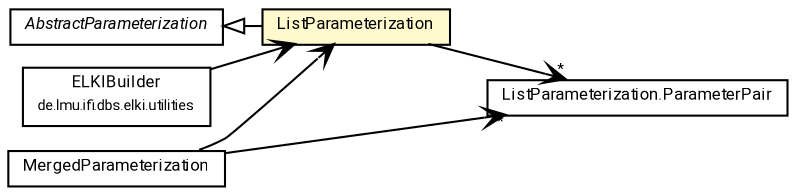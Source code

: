 #!/usr/local/bin/dot
#
# Class diagram 
# Generated by UMLGraph version R5_7_2-60-g0e99a6 (http://www.spinellis.gr/umlgraph/)
#

digraph G {
	graph [fontnames="svg"]
	edge [fontname="Roboto",fontsize=7,labelfontname="Roboto",labelfontsize=7,color="black"];
	node [fontname="Roboto",fontcolor="black",fontsize=8,shape=plaintext,margin=0,width=0,height=0];
	nodesep=0.15;
	ranksep=0.25;
	rankdir=LR;
	// de.lmu.ifi.dbs.elki.utilities.optionhandling.parameterization.ListParameterization
	c6431083 [label=<<table title="de.lmu.ifi.dbs.elki.utilities.optionhandling.parameterization.ListParameterization" border="0" cellborder="1" cellspacing="0" cellpadding="2" bgcolor="lemonChiffon" href="ListParameterization.html" target="_parent">
		<tr><td><table border="0" cellspacing="0" cellpadding="1">
		<tr><td align="center" balign="center"> <font face="Roboto">ListParameterization</font> </td></tr>
		</table></td></tr>
		</table>>, URL="ListParameterization.html"];
	// de.lmu.ifi.dbs.elki.utilities.optionhandling.parameterization.ListParameterization.ParameterPair
	c6431084 [label=<<table title="de.lmu.ifi.dbs.elki.utilities.optionhandling.parameterization.ListParameterization.ParameterPair" border="0" cellborder="1" cellspacing="0" cellpadding="2" href="ListParameterization.ParameterPair.html" target="_parent">
		<tr><td><table border="0" cellspacing="0" cellpadding="1">
		<tr><td align="center" balign="center"> <font face="Roboto">ListParameterization.ParameterPair</font> </td></tr>
		</table></td></tr>
		</table>>, URL="ListParameterization.ParameterPair.html"];
	// de.lmu.ifi.dbs.elki.utilities.optionhandling.parameterization.MergedParameterization
	c6431088 [label=<<table title="de.lmu.ifi.dbs.elki.utilities.optionhandling.parameterization.MergedParameterization" border="0" cellborder="1" cellspacing="0" cellpadding="2" href="MergedParameterization.html" target="_parent">
		<tr><td><table border="0" cellspacing="0" cellpadding="1">
		<tr><td align="center" balign="center"> <font face="Roboto">MergedParameterization</font> </td></tr>
		</table></td></tr>
		</table>>, URL="MergedParameterization.html"];
	// de.lmu.ifi.dbs.elki.utilities.optionhandling.parameterization.AbstractParameterization
	c6431091 [label=<<table title="de.lmu.ifi.dbs.elki.utilities.optionhandling.parameterization.AbstractParameterization" border="0" cellborder="1" cellspacing="0" cellpadding="2" href="AbstractParameterization.html" target="_parent">
		<tr><td><table border="0" cellspacing="0" cellpadding="1">
		<tr><td align="center" balign="center"> <font face="Roboto"><i>AbstractParameterization</i></font> </td></tr>
		</table></td></tr>
		</table>>, URL="AbstractParameterization.html"];
	// de.lmu.ifi.dbs.elki.utilities.ELKIBuilder<T>
	c6431103 [label=<<table title="de.lmu.ifi.dbs.elki.utilities.ELKIBuilder" border="0" cellborder="1" cellspacing="0" cellpadding="2" href="../../ELKIBuilder.html" target="_parent">
		<tr><td><table border="0" cellspacing="0" cellpadding="1">
		<tr><td align="center" balign="center"> <font face="Roboto">ELKIBuilder</font> </td></tr>
		<tr><td align="center" balign="center"> <font face="Roboto" point-size="7.0">de.lmu.ifi.dbs.elki.utilities</font> </td></tr>
		</table></td></tr>
		</table>>, URL="../../ELKIBuilder.html"];
	// de.lmu.ifi.dbs.elki.utilities.optionhandling.parameterization.ListParameterization extends de.lmu.ifi.dbs.elki.utilities.optionhandling.parameterization.AbstractParameterization
	c6431091 -> c6431083 [arrowtail=empty,dir=back,weight=10];
	// de.lmu.ifi.dbs.elki.utilities.optionhandling.parameterization.ListParameterization navassoc de.lmu.ifi.dbs.elki.utilities.optionhandling.parameterization.ListParameterization.ParameterPair
	c6431083 -> c6431084 [arrowhead=open,weight=1,headlabel="*"];
	// de.lmu.ifi.dbs.elki.utilities.optionhandling.parameterization.MergedParameterization navassoc de.lmu.ifi.dbs.elki.utilities.optionhandling.parameterization.ListParameterization
	c6431088 -> c6431083 [arrowhead=open,weight=1];
	// de.lmu.ifi.dbs.elki.utilities.optionhandling.parameterization.MergedParameterization navassoc de.lmu.ifi.dbs.elki.utilities.optionhandling.parameterization.ListParameterization.ParameterPair
	c6431088 -> c6431084 [arrowhead=open,weight=1,headlabel="*"];
	// de.lmu.ifi.dbs.elki.utilities.ELKIBuilder<T> navassoc de.lmu.ifi.dbs.elki.utilities.optionhandling.parameterization.ListParameterization
	c6431103 -> c6431083 [arrowhead=open,weight=1];
}

